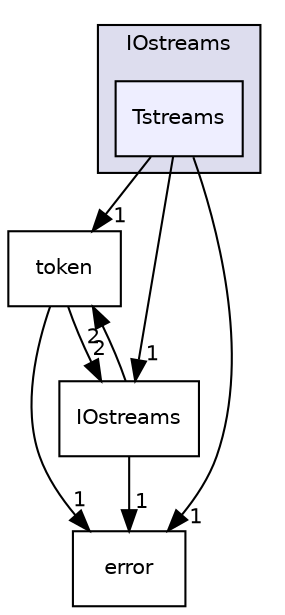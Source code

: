 digraph "src/OpenFOAM/db/IOstreams/Tstreams" {
  bgcolor=transparent;
  compound=true
  node [ fontsize="10", fontname="Helvetica"];
  edge [ labelfontsize="10", labelfontname="Helvetica"];
  subgraph clusterdir_466e4f5b4cc1582939ab4ceba36098d8 {
    graph [ bgcolor="#ddddee", pencolor="black", label="IOstreams" fontname="Helvetica", fontsize="10", URL="dir_466e4f5b4cc1582939ab4ceba36098d8.html"]
  dir_cf3d7f5d1d381f5f044d0042e570e596 [shape=box, label="Tstreams", style="filled", fillcolor="#eeeeff", pencolor="black", URL="dir_cf3d7f5d1d381f5f044d0042e570e596.html"];
  }
  dir_d7bb18f9aea880d5d260c6eb9634ad53 [shape=box label="token" URL="dir_d7bb18f9aea880d5d260c6eb9634ad53.html"];
  dir_5b778b533e0642b15b61ea7e4b236f8c [shape=box label="error" URL="dir_5b778b533e0642b15b61ea7e4b236f8c.html"];
  dir_3bcf6d087081efad30da69158be5063e [shape=box label="IOstreams" URL="dir_3bcf6d087081efad30da69158be5063e.html"];
  dir_cf3d7f5d1d381f5f044d0042e570e596->dir_d7bb18f9aea880d5d260c6eb9634ad53 [headlabel="1", labeldistance=1.5 headhref="dir_002058_002057.html"];
  dir_cf3d7f5d1d381f5f044d0042e570e596->dir_5b778b533e0642b15b61ea7e4b236f8c [headlabel="1", labeldistance=1.5 headhref="dir_002058_002027.html"];
  dir_cf3d7f5d1d381f5f044d0042e570e596->dir_3bcf6d087081efad30da69158be5063e [headlabel="1", labeldistance=1.5 headhref="dir_002058_002050.html"];
  dir_d7bb18f9aea880d5d260c6eb9634ad53->dir_5b778b533e0642b15b61ea7e4b236f8c [headlabel="1", labeldistance=1.5 headhref="dir_002057_002027.html"];
  dir_d7bb18f9aea880d5d260c6eb9634ad53->dir_3bcf6d087081efad30da69158be5063e [headlabel="2", labeldistance=1.5 headhref="dir_002057_002050.html"];
  dir_3bcf6d087081efad30da69158be5063e->dir_d7bb18f9aea880d5d260c6eb9634ad53 [headlabel="2", labeldistance=1.5 headhref="dir_002050_002057.html"];
  dir_3bcf6d087081efad30da69158be5063e->dir_5b778b533e0642b15b61ea7e4b236f8c [headlabel="1", labeldistance=1.5 headhref="dir_002050_002027.html"];
}
